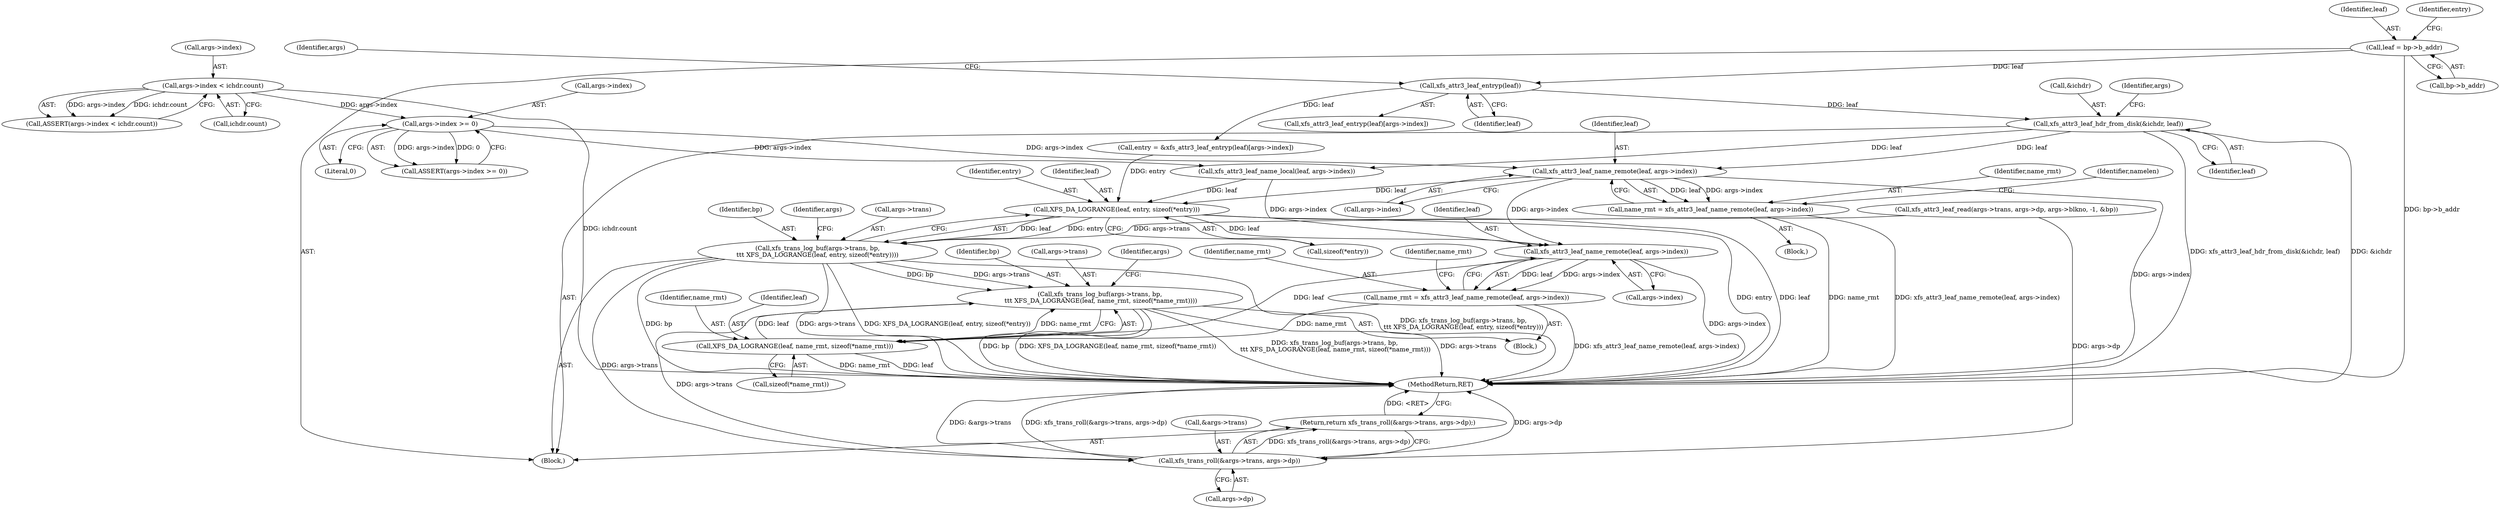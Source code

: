 digraph "0_linux_8275cdd0e7ac550dcce2b3ef6d2fb3b808c1ae59_3@pointer" {
"1000204" [label="(Call,xfs_attr3_leaf_name_remote(leaf, args->index))"];
"1000156" [label="(Call,xfs_attr3_leaf_hdr_from_disk(&ichdr, leaf))"];
"1000145" [label="(Call,xfs_attr3_leaf_entryp(leaf))"];
"1000136" [label="(Call,leaf = bp->b_addr)"];
"1000169" [label="(Call,args->index >= 0)"];
"1000161" [label="(Call,args->index < ichdr.count)"];
"1000202" [label="(Call,name_rmt = xfs_attr3_leaf_name_remote(leaf, args->index))"];
"1000255" [label="(Call,XFS_DA_LOGRANGE(leaf, entry, sizeof(*entry)))"];
"1000250" [label="(Call,xfs_trans_log_buf(args->trans, bp,\n\t\t\t XFS_DA_LOGRANGE(leaf, entry, sizeof(*entry))))"];
"1000297" [label="(Call,xfs_trans_log_buf(args->trans, bp,\n \t\t\t XFS_DA_LOGRANGE(leaf, name_rmt, sizeof(*name_rmt))))"];
"1000309" [label="(Call,xfs_trans_roll(&args->trans, args->dp))"];
"1000308" [label="(Return,return xfs_trans_roll(&args->trans, args->dp);)"];
"1000276" [label="(Call,xfs_attr3_leaf_name_remote(leaf, args->index))"];
"1000274" [label="(Call,name_rmt = xfs_attr3_leaf_name_remote(leaf, args->index))"];
"1000302" [label="(Call,XFS_DA_LOGRANGE(leaf, name_rmt, sizeof(*name_rmt)))"];
"1000283" [label="(Identifier,name_rmt)"];
"1000204" [label="(Call,xfs_attr3_leaf_name_remote(leaf, args->index))"];
"1000255" [label="(Call,XFS_DA_LOGRANGE(leaf, entry, sizeof(*entry)))"];
"1000173" [label="(Literal,0)"];
"1000161" [label="(Call,args->index < ichdr.count)"];
"1000258" [label="(Call,sizeof(*entry))"];
"1000156" [label="(Call,xfs_attr3_leaf_hdr_from_disk(&ichdr, leaf))"];
"1000254" [label="(Identifier,bp)"];
"1000275" [label="(Identifier,name_rmt)"];
"1000137" [label="(Identifier,leaf)"];
"1000265" [label="(Block,)"];
"1000310" [label="(Call,&args->trans)"];
"1000168" [label="(Call,ASSERT(args->index >= 0))"];
"1000141" [label="(Call,entry = &xfs_attr3_leaf_entryp(leaf)[args->index])"];
"1000277" [label="(Identifier,leaf)"];
"1000263" [label="(Identifier,args)"];
"1000210" [label="(Identifier,namelen)"];
"1000118" [label="(Call,xfs_attr3_leaf_read(args->trans, args->dp, args->blkno, -1, &bp))"];
"1000309" [label="(Call,xfs_trans_roll(&args->trans, args->dp))"];
"1000203" [label="(Identifier,name_rmt)"];
"1000314" [label="(Call,args->dp)"];
"1000257" [label="(Identifier,entry)"];
"1000159" [label="(Identifier,leaf)"];
"1000142" [label="(Identifier,entry)"];
"1000251" [label="(Call,args->trans)"];
"1000162" [label="(Call,args->index)"];
"1000256" [label="(Identifier,leaf)"];
"1000250" [label="(Call,xfs_trans_log_buf(args->trans, bp,\n\t\t\t XFS_DA_LOGRANGE(leaf, entry, sizeof(*entry))))"];
"1000145" [label="(Call,xfs_attr3_leaf_entryp(leaf))"];
"1000138" [label="(Call,bp->b_addr)"];
"1000157" [label="(Call,&ichdr)"];
"1000183" [label="(Call,xfs_attr3_leaf_name_local(leaf, args->index))"];
"1000144" [label="(Call,xfs_attr3_leaf_entryp(leaf)[args->index])"];
"1000205" [label="(Identifier,leaf)"];
"1000201" [label="(Block,)"];
"1000302" [label="(Call,XFS_DA_LOGRANGE(leaf, name_rmt, sizeof(*name_rmt)))"];
"1000301" [label="(Identifier,bp)"];
"1000170" [label="(Call,args->index)"];
"1000146" [label="(Identifier,leaf)"];
"1000169" [label="(Call,args->index >= 0)"];
"1000206" [label="(Call,args->index)"];
"1000298" [label="(Call,args->trans)"];
"1000148" [label="(Identifier,args)"];
"1000163" [label="(Identifier,args)"];
"1000297" [label="(Call,xfs_trans_log_buf(args->trans, bp,\n \t\t\t XFS_DA_LOGRANGE(leaf, name_rmt, sizeof(*name_rmt))))"];
"1000312" [label="(Identifier,args)"];
"1000303" [label="(Identifier,leaf)"];
"1000304" [label="(Identifier,name_rmt)"];
"1000317" [label="(MethodReturn,RET)"];
"1000308" [label="(Return,return xfs_trans_roll(&args->trans, args->dp);)"];
"1000305" [label="(Call,sizeof(*name_rmt))"];
"1000278" [label="(Call,args->index)"];
"1000160" [label="(Call,ASSERT(args->index < ichdr.count))"];
"1000202" [label="(Call,name_rmt = xfs_attr3_leaf_name_remote(leaf, args->index))"];
"1000104" [label="(Block,)"];
"1000276" [label="(Call,xfs_attr3_leaf_name_remote(leaf, args->index))"];
"1000274" [label="(Call,name_rmt = xfs_attr3_leaf_name_remote(leaf, args->index))"];
"1000165" [label="(Call,ichdr.count)"];
"1000136" [label="(Call,leaf = bp->b_addr)"];
"1000204" -> "1000202"  [label="AST: "];
"1000204" -> "1000206"  [label="CFG: "];
"1000205" -> "1000204"  [label="AST: "];
"1000206" -> "1000204"  [label="AST: "];
"1000202" -> "1000204"  [label="CFG: "];
"1000204" -> "1000317"  [label="DDG: args->index"];
"1000204" -> "1000202"  [label="DDG: leaf"];
"1000204" -> "1000202"  [label="DDG: args->index"];
"1000156" -> "1000204"  [label="DDG: leaf"];
"1000169" -> "1000204"  [label="DDG: args->index"];
"1000204" -> "1000255"  [label="DDG: leaf"];
"1000204" -> "1000276"  [label="DDG: args->index"];
"1000156" -> "1000104"  [label="AST: "];
"1000156" -> "1000159"  [label="CFG: "];
"1000157" -> "1000156"  [label="AST: "];
"1000159" -> "1000156"  [label="AST: "];
"1000163" -> "1000156"  [label="CFG: "];
"1000156" -> "1000317"  [label="DDG: &ichdr"];
"1000156" -> "1000317"  [label="DDG: xfs_attr3_leaf_hdr_from_disk(&ichdr, leaf)"];
"1000145" -> "1000156"  [label="DDG: leaf"];
"1000156" -> "1000183"  [label="DDG: leaf"];
"1000145" -> "1000144"  [label="AST: "];
"1000145" -> "1000146"  [label="CFG: "];
"1000146" -> "1000145"  [label="AST: "];
"1000148" -> "1000145"  [label="CFG: "];
"1000145" -> "1000141"  [label="DDG: leaf"];
"1000136" -> "1000145"  [label="DDG: leaf"];
"1000136" -> "1000104"  [label="AST: "];
"1000136" -> "1000138"  [label="CFG: "];
"1000137" -> "1000136"  [label="AST: "];
"1000138" -> "1000136"  [label="AST: "];
"1000142" -> "1000136"  [label="CFG: "];
"1000136" -> "1000317"  [label="DDG: bp->b_addr"];
"1000169" -> "1000168"  [label="AST: "];
"1000169" -> "1000173"  [label="CFG: "];
"1000170" -> "1000169"  [label="AST: "];
"1000173" -> "1000169"  [label="AST: "];
"1000168" -> "1000169"  [label="CFG: "];
"1000169" -> "1000168"  [label="DDG: args->index"];
"1000169" -> "1000168"  [label="DDG: 0"];
"1000161" -> "1000169"  [label="DDG: args->index"];
"1000169" -> "1000183"  [label="DDG: args->index"];
"1000161" -> "1000160"  [label="AST: "];
"1000161" -> "1000165"  [label="CFG: "];
"1000162" -> "1000161"  [label="AST: "];
"1000165" -> "1000161"  [label="AST: "];
"1000160" -> "1000161"  [label="CFG: "];
"1000161" -> "1000317"  [label="DDG: ichdr.count"];
"1000161" -> "1000160"  [label="DDG: args->index"];
"1000161" -> "1000160"  [label="DDG: ichdr.count"];
"1000202" -> "1000201"  [label="AST: "];
"1000203" -> "1000202"  [label="AST: "];
"1000210" -> "1000202"  [label="CFG: "];
"1000202" -> "1000317"  [label="DDG: name_rmt"];
"1000202" -> "1000317"  [label="DDG: xfs_attr3_leaf_name_remote(leaf, args->index)"];
"1000255" -> "1000250"  [label="AST: "];
"1000255" -> "1000258"  [label="CFG: "];
"1000256" -> "1000255"  [label="AST: "];
"1000257" -> "1000255"  [label="AST: "];
"1000258" -> "1000255"  [label="AST: "];
"1000250" -> "1000255"  [label="CFG: "];
"1000255" -> "1000317"  [label="DDG: entry"];
"1000255" -> "1000317"  [label="DDG: leaf"];
"1000255" -> "1000250"  [label="DDG: leaf"];
"1000255" -> "1000250"  [label="DDG: entry"];
"1000183" -> "1000255"  [label="DDG: leaf"];
"1000141" -> "1000255"  [label="DDG: entry"];
"1000255" -> "1000276"  [label="DDG: leaf"];
"1000250" -> "1000104"  [label="AST: "];
"1000251" -> "1000250"  [label="AST: "];
"1000254" -> "1000250"  [label="AST: "];
"1000263" -> "1000250"  [label="CFG: "];
"1000250" -> "1000317"  [label="DDG: args->trans"];
"1000250" -> "1000317"  [label="DDG: XFS_DA_LOGRANGE(leaf, entry, sizeof(*entry))"];
"1000250" -> "1000317"  [label="DDG: bp"];
"1000250" -> "1000317"  [label="DDG: xfs_trans_log_buf(args->trans, bp,\n\t\t\t XFS_DA_LOGRANGE(leaf, entry, sizeof(*entry)))"];
"1000118" -> "1000250"  [label="DDG: args->trans"];
"1000250" -> "1000297"  [label="DDG: args->trans"];
"1000250" -> "1000297"  [label="DDG: bp"];
"1000250" -> "1000309"  [label="DDG: args->trans"];
"1000297" -> "1000265"  [label="AST: "];
"1000297" -> "1000302"  [label="CFG: "];
"1000298" -> "1000297"  [label="AST: "];
"1000301" -> "1000297"  [label="AST: "];
"1000302" -> "1000297"  [label="AST: "];
"1000312" -> "1000297"  [label="CFG: "];
"1000297" -> "1000317"  [label="DDG: xfs_trans_log_buf(args->trans, bp,\n \t\t\t XFS_DA_LOGRANGE(leaf, name_rmt, sizeof(*name_rmt)))"];
"1000297" -> "1000317"  [label="DDG: args->trans"];
"1000297" -> "1000317"  [label="DDG: bp"];
"1000297" -> "1000317"  [label="DDG: XFS_DA_LOGRANGE(leaf, name_rmt, sizeof(*name_rmt))"];
"1000302" -> "1000297"  [label="DDG: leaf"];
"1000302" -> "1000297"  [label="DDG: name_rmt"];
"1000297" -> "1000309"  [label="DDG: args->trans"];
"1000309" -> "1000308"  [label="AST: "];
"1000309" -> "1000314"  [label="CFG: "];
"1000310" -> "1000309"  [label="AST: "];
"1000314" -> "1000309"  [label="AST: "];
"1000308" -> "1000309"  [label="CFG: "];
"1000309" -> "1000317"  [label="DDG: &args->trans"];
"1000309" -> "1000317"  [label="DDG: xfs_trans_roll(&args->trans, args->dp)"];
"1000309" -> "1000317"  [label="DDG: args->dp"];
"1000309" -> "1000308"  [label="DDG: xfs_trans_roll(&args->trans, args->dp)"];
"1000118" -> "1000309"  [label="DDG: args->dp"];
"1000308" -> "1000104"  [label="AST: "];
"1000317" -> "1000308"  [label="CFG: "];
"1000308" -> "1000317"  [label="DDG: <RET>"];
"1000276" -> "1000274"  [label="AST: "];
"1000276" -> "1000278"  [label="CFG: "];
"1000277" -> "1000276"  [label="AST: "];
"1000278" -> "1000276"  [label="AST: "];
"1000274" -> "1000276"  [label="CFG: "];
"1000276" -> "1000317"  [label="DDG: args->index"];
"1000276" -> "1000274"  [label="DDG: leaf"];
"1000276" -> "1000274"  [label="DDG: args->index"];
"1000183" -> "1000276"  [label="DDG: args->index"];
"1000276" -> "1000302"  [label="DDG: leaf"];
"1000274" -> "1000265"  [label="AST: "];
"1000275" -> "1000274"  [label="AST: "];
"1000283" -> "1000274"  [label="CFG: "];
"1000274" -> "1000317"  [label="DDG: xfs_attr3_leaf_name_remote(leaf, args->index)"];
"1000274" -> "1000302"  [label="DDG: name_rmt"];
"1000302" -> "1000305"  [label="CFG: "];
"1000303" -> "1000302"  [label="AST: "];
"1000304" -> "1000302"  [label="AST: "];
"1000305" -> "1000302"  [label="AST: "];
"1000302" -> "1000317"  [label="DDG: name_rmt"];
"1000302" -> "1000317"  [label="DDG: leaf"];
}

